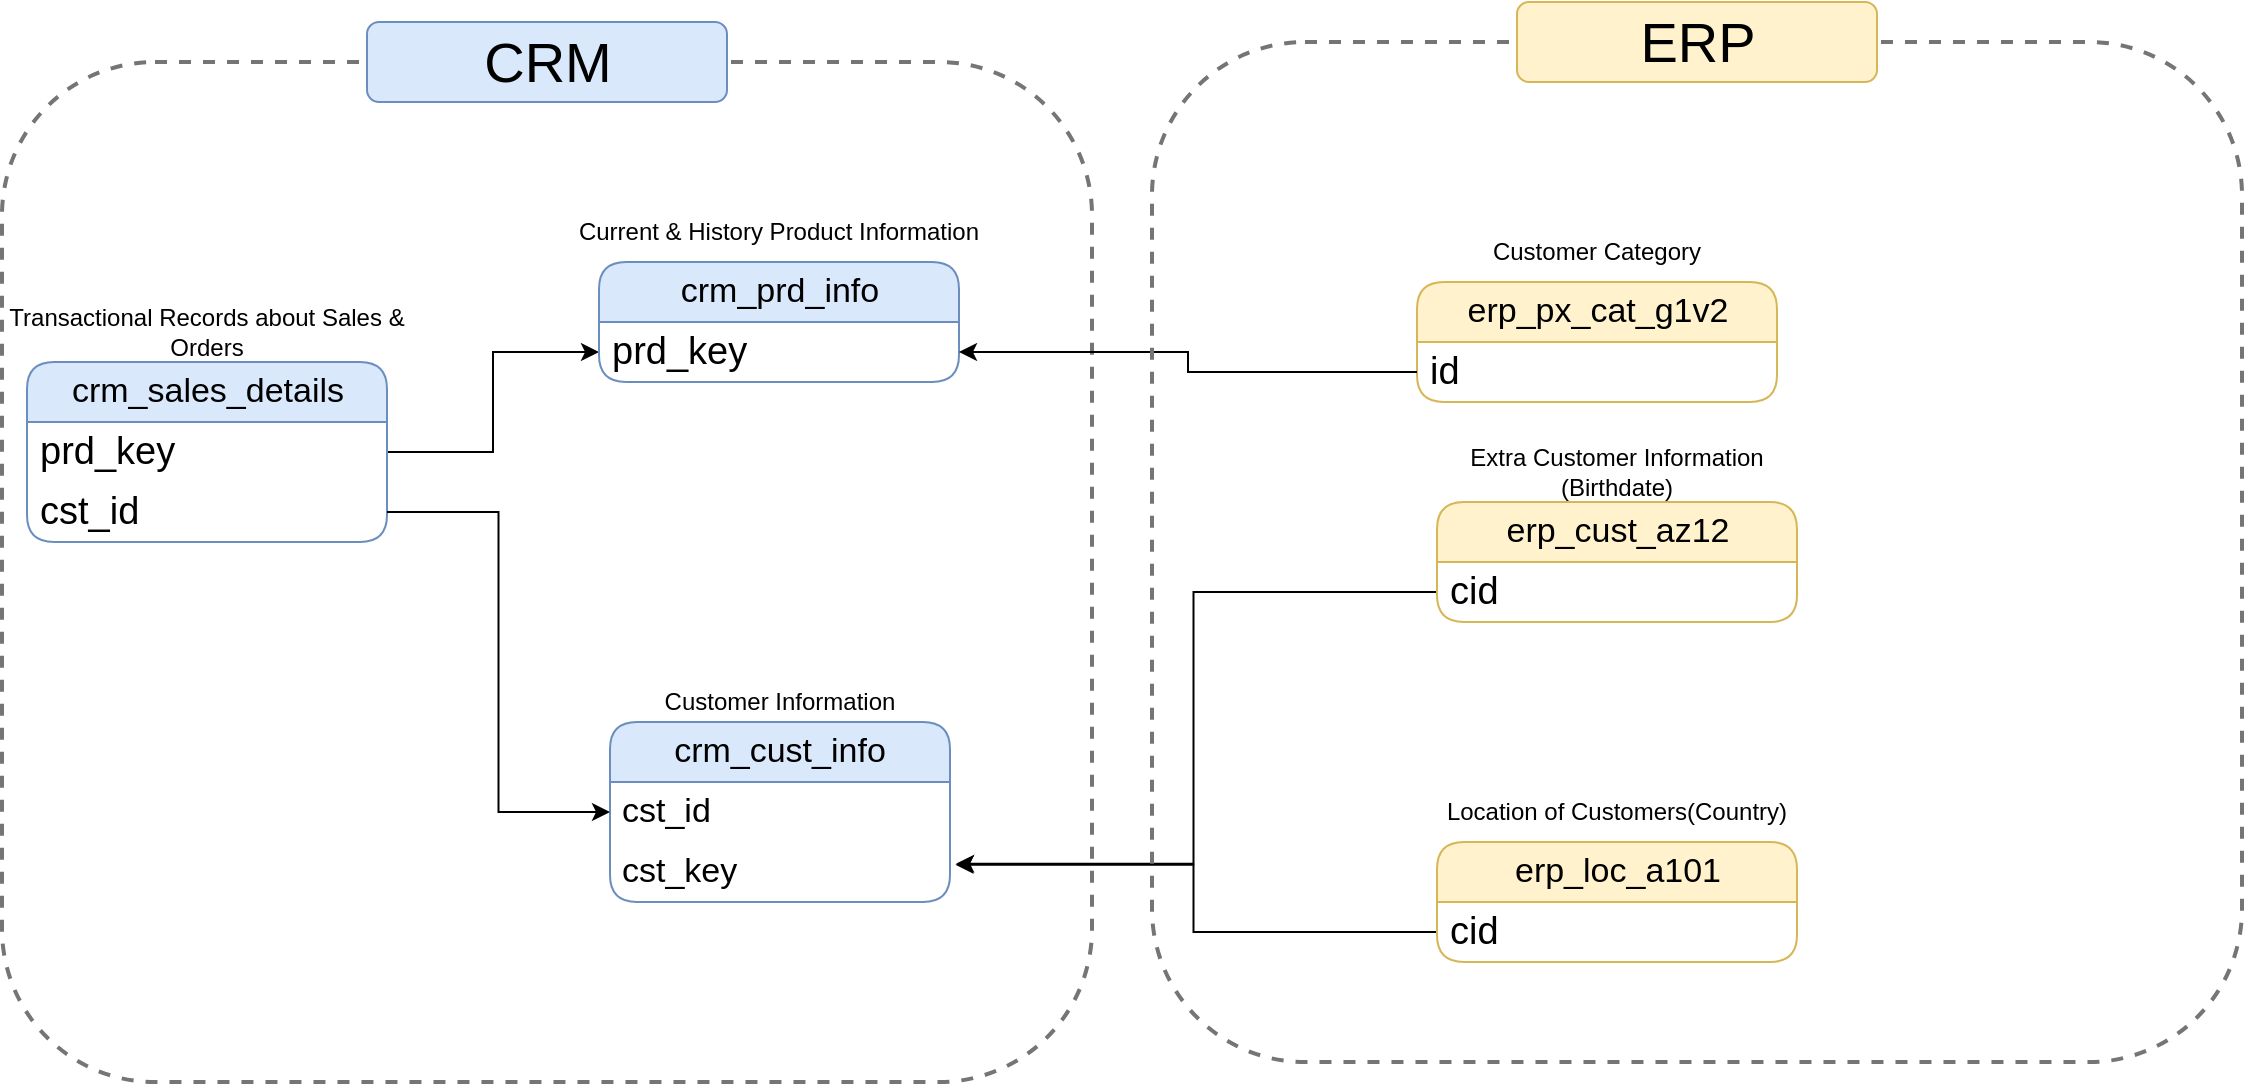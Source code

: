 <mxfile version="26.0.16">
  <diagram name="Page-1" id="lhVvdgo-Cbiv11EMsBuQ">
    <mxGraphModel dx="1434" dy="833" grid="1" gridSize="10" guides="1" tooltips="1" connect="1" arrows="1" fold="1" page="1" pageScale="1" pageWidth="827" pageHeight="1169" math="0" shadow="0">
      <root>
        <mxCell id="0" />
        <mxCell id="1" parent="0" />
        <mxCell id="tF_UOsSexNOaOGYy29BZ-62" value="" style="rounded=1;whiteSpace=wrap;html=1;fillColor=none;dashed=1;strokeWidth=2;strokeColor=#757575;" vertex="1" parent="1">
          <mxGeometry x="25" y="190" width="545" height="510" as="geometry" />
        </mxCell>
        <mxCell id="tF_UOsSexNOaOGYy29BZ-21" style="edgeStyle=orthogonalEdgeStyle;rounded=0;orthogonalLoop=1;jettySize=auto;html=1;exitX=1;exitY=0.5;exitDx=0;exitDy=0;" edge="1" parent="1" source="tF_UOsSexNOaOGYy29BZ-14" target="tF_UOsSexNOaOGYy29BZ-11">
          <mxGeometry relative="1" as="geometry" />
        </mxCell>
        <mxCell id="tF_UOsSexNOaOGYy29BZ-27" value="" style="group;movable=1;resizable=1;rotatable=1;deletable=1;editable=1;locked=0;connectable=1;" vertex="1" connectable="0" parent="1">
          <mxGeometry x="25" y="310" width="205" height="120" as="geometry" />
        </mxCell>
        <mxCell id="tF_UOsSexNOaOGYy29BZ-13" value="&lt;font style=&quot;font-size: 17px;&quot;&gt;crm_sales_details&lt;/font&gt;" style="swimlane;fontStyle=0;childLayout=stackLayout;horizontal=1;startSize=30;horizontalStack=0;resizeParent=1;resizeParentMax=0;resizeLast=0;collapsible=1;marginBottom=0;whiteSpace=wrap;html=1;rounded=1;fillColor=#dae8fc;strokeColor=#6c8ebf;" vertex="1" parent="tF_UOsSexNOaOGYy29BZ-27">
          <mxGeometry x="12.5" y="30" width="180" height="90" as="geometry" />
        </mxCell>
        <mxCell id="tF_UOsSexNOaOGYy29BZ-14" value="prd_key" style="text;strokeColor=none;fillColor=none;align=left;verticalAlign=middle;spacingLeft=4;spacingRight=4;overflow=hidden;points=[[0,0.5],[1,0.5]];portConstraint=eastwest;rotatable=1;whiteSpace=wrap;html=1;fontSize=19;movable=1;resizable=1;deletable=1;editable=1;locked=0;connectable=1;" vertex="1" parent="tF_UOsSexNOaOGYy29BZ-13">
          <mxGeometry y="30" width="180" height="30" as="geometry" />
        </mxCell>
        <mxCell id="tF_UOsSexNOaOGYy29BZ-15" value="cst_id" style="text;strokeColor=none;fillColor=none;align=left;verticalAlign=middle;spacingLeft=4;spacingRight=4;overflow=hidden;points=[[0,0.5],[1,0.5]];portConstraint=eastwest;rotatable=1;whiteSpace=wrap;html=1;fontSize=19;movable=1;resizable=1;deletable=1;editable=1;locked=0;connectable=1;" vertex="1" parent="tF_UOsSexNOaOGYy29BZ-13">
          <mxGeometry y="60" width="180" height="30" as="geometry" />
        </mxCell>
        <mxCell id="tF_UOsSexNOaOGYy29BZ-16" value="Transactional Records about Sales &amp;amp; Orders" style="text;html=1;align=center;verticalAlign=middle;whiteSpace=wrap;rounded=0;" vertex="1" parent="tF_UOsSexNOaOGYy29BZ-27">
          <mxGeometry width="205" height="30" as="geometry" />
        </mxCell>
        <mxCell id="tF_UOsSexNOaOGYy29BZ-37" value="" style="group" vertex="1" connectable="0" parent="1">
          <mxGeometry x="311" y="260" width="205" height="90" as="geometry" />
        </mxCell>
        <mxCell id="tF_UOsSexNOaOGYy29BZ-10" value="&lt;font style=&quot;font-size: 17px;&quot;&gt;crm_prd_info&lt;/font&gt;" style="swimlane;fontStyle=0;childLayout=stackLayout;horizontal=1;startSize=30;horizontalStack=0;resizeParent=1;resizeParentMax=0;resizeLast=0;collapsible=1;marginBottom=0;whiteSpace=wrap;html=1;rounded=1;fillColor=#dae8fc;strokeColor=#6c8ebf;" vertex="1" parent="tF_UOsSexNOaOGYy29BZ-37">
          <mxGeometry x="12.5" y="30" width="180" height="60" as="geometry" />
        </mxCell>
        <mxCell id="tF_UOsSexNOaOGYy29BZ-11" value="prd_key" style="text;strokeColor=none;fillColor=none;align=left;verticalAlign=middle;spacingLeft=4;spacingRight=4;overflow=hidden;points=[[0,0.5],[1,0.5]];portConstraint=eastwest;rotatable=0;whiteSpace=wrap;html=1;fontSize=19;" vertex="1" parent="tF_UOsSexNOaOGYy29BZ-10">
          <mxGeometry y="30" width="180" height="30" as="geometry" />
        </mxCell>
        <mxCell id="tF_UOsSexNOaOGYy29BZ-12" value="Current &amp;amp; History Product Information" style="text;html=1;align=center;verticalAlign=middle;whiteSpace=wrap;rounded=0;" vertex="1" parent="tF_UOsSexNOaOGYy29BZ-37">
          <mxGeometry width="205" height="30" as="geometry" />
        </mxCell>
        <mxCell id="tF_UOsSexNOaOGYy29BZ-47" value="" style="group" vertex="1" connectable="0" parent="1">
          <mxGeometry x="329" y="500" width="170" height="110" as="geometry" />
        </mxCell>
        <mxCell id="tF_UOsSexNOaOGYy29BZ-40" value="&lt;font&gt;crm_cust_info&lt;/font&gt;" style="swimlane;fontStyle=0;childLayout=stackLayout;horizontal=1;startSize=30;horizontalStack=0;resizeParent=1;resizeParentMax=0;resizeLast=0;collapsible=1;marginBottom=0;whiteSpace=wrap;html=1;rounded=1;fillColor=#dae8fc;strokeColor=#6c8ebf;fontSize=17;" vertex="1" parent="tF_UOsSexNOaOGYy29BZ-47">
          <mxGeometry y="20" width="170" height="90" as="geometry" />
        </mxCell>
        <mxCell id="tF_UOsSexNOaOGYy29BZ-41" value="cst_id" style="text;strokeColor=none;fillColor=none;align=left;verticalAlign=middle;spacingLeft=4;spacingRight=4;overflow=hidden;points=[[0,0.5],[1,0.5]];portConstraint=eastwest;rotatable=0;whiteSpace=wrap;html=1;fontSize=17;" vertex="1" parent="tF_UOsSexNOaOGYy29BZ-40">
          <mxGeometry y="30" width="170" height="30" as="geometry" />
        </mxCell>
        <mxCell id="tF_UOsSexNOaOGYy29BZ-42" value="cst_key" style="text;strokeColor=none;fillColor=none;align=left;verticalAlign=middle;spacingLeft=4;spacingRight=4;overflow=hidden;points=[[0,0.5],[1,0.5]];portConstraint=eastwest;rotatable=0;whiteSpace=wrap;html=1;rounded=1;fontSize=17;" vertex="1" parent="tF_UOsSexNOaOGYy29BZ-40">
          <mxGeometry y="60" width="170" height="30" as="geometry" />
        </mxCell>
        <mxCell id="tF_UOsSexNOaOGYy29BZ-46" value="Customer Information" style="text;html=1;align=center;verticalAlign=middle;whiteSpace=wrap;rounded=0;" vertex="1" parent="tF_UOsSexNOaOGYy29BZ-47">
          <mxGeometry x="12.143" width="145.714" height="20" as="geometry" />
        </mxCell>
        <mxCell id="tF_UOsSexNOaOGYy29BZ-48" style="edgeStyle=orthogonalEdgeStyle;rounded=0;orthogonalLoop=1;jettySize=auto;html=1;exitX=1;exitY=0.5;exitDx=0;exitDy=0;entryX=0;entryY=0.5;entryDx=0;entryDy=0;" edge="1" parent="1" source="tF_UOsSexNOaOGYy29BZ-15" target="tF_UOsSexNOaOGYy29BZ-41">
          <mxGeometry relative="1" as="geometry" />
        </mxCell>
        <mxCell id="tF_UOsSexNOaOGYy29BZ-49" style="edgeStyle=orthogonalEdgeStyle;rounded=0;orthogonalLoop=1;jettySize=auto;html=1;entryX=1.018;entryY=0.361;entryDx=0;entryDy=0;entryPerimeter=0;" edge="1" parent="1" source="tF_UOsSexNOaOGYy29BZ-30" target="tF_UOsSexNOaOGYy29BZ-42">
          <mxGeometry relative="1" as="geometry" />
        </mxCell>
        <mxCell id="tF_UOsSexNOaOGYy29BZ-54" style="edgeStyle=orthogonalEdgeStyle;rounded=0;orthogonalLoop=1;jettySize=auto;html=1;entryX=1.016;entryY=0.38;entryDx=0;entryDy=0;entryPerimeter=0;" edge="1" parent="1" source="tF_UOsSexNOaOGYy29BZ-52" target="tF_UOsSexNOaOGYy29BZ-42">
          <mxGeometry relative="1" as="geometry" />
        </mxCell>
        <mxCell id="tF_UOsSexNOaOGYy29BZ-55" value="" style="group" vertex="1" connectable="0" parent="1">
          <mxGeometry x="730" y="550" width="205" height="90" as="geometry" />
        </mxCell>
        <mxCell id="tF_UOsSexNOaOGYy29BZ-50" value="Location of Customers(Country)" style="text;html=1;align=center;verticalAlign=middle;whiteSpace=wrap;rounded=0;" vertex="1" parent="tF_UOsSexNOaOGYy29BZ-55">
          <mxGeometry width="205" height="30" as="geometry" />
        </mxCell>
        <mxCell id="tF_UOsSexNOaOGYy29BZ-51" value="&lt;font style=&quot;font-size: 17px;&quot;&gt;erp_loc_a101&lt;/font&gt;" style="swimlane;fontStyle=0;childLayout=stackLayout;horizontal=1;startSize=30;horizontalStack=0;resizeParent=1;resizeParentMax=0;resizeLast=0;collapsible=1;marginBottom=0;whiteSpace=wrap;html=1;rounded=1;fillColor=#fff2cc;strokeColor=#d6b656;" vertex="1" parent="tF_UOsSexNOaOGYy29BZ-55">
          <mxGeometry x="12.5" y="30" width="180" height="60" as="geometry" />
        </mxCell>
        <mxCell id="tF_UOsSexNOaOGYy29BZ-52" value="cid" style="text;strokeColor=none;fillColor=none;align=left;verticalAlign=middle;spacingLeft=4;spacingRight=4;overflow=hidden;points=[[0,0.5],[1,0.5]];portConstraint=eastwest;rotatable=0;whiteSpace=wrap;html=1;fontSize=19;" vertex="1" parent="tF_UOsSexNOaOGYy29BZ-51">
          <mxGeometry y="30" width="180" height="30" as="geometry" />
        </mxCell>
        <mxCell id="tF_UOsSexNOaOGYy29BZ-56" value="" style="group" vertex="1" connectable="0" parent="1">
          <mxGeometry x="730" y="380" width="205" height="90" as="geometry" />
        </mxCell>
        <mxCell id="tF_UOsSexNOaOGYy29BZ-29" value="&lt;font style=&quot;font-size: 17px;&quot;&gt;erp_cust_az12&lt;/font&gt;" style="swimlane;fontStyle=0;childLayout=stackLayout;horizontal=1;startSize=30;horizontalStack=0;resizeParent=1;resizeParentMax=0;resizeLast=0;collapsible=1;marginBottom=0;whiteSpace=wrap;html=1;rounded=1;fillColor=#fff2cc;strokeColor=#d6b656;" vertex="1" parent="tF_UOsSexNOaOGYy29BZ-56">
          <mxGeometry x="12.5" y="30" width="180" height="60" as="geometry" />
        </mxCell>
        <mxCell id="tF_UOsSexNOaOGYy29BZ-30" value="cid" style="text;strokeColor=none;fillColor=none;align=left;verticalAlign=middle;spacingLeft=4;spacingRight=4;overflow=hidden;points=[[0,0.5],[1,0.5]];portConstraint=eastwest;rotatable=0;whiteSpace=wrap;html=1;fontSize=19;movable=0;resizable=0;deletable=0;editable=0;locked=1;connectable=0;" vertex="1" parent="tF_UOsSexNOaOGYy29BZ-29">
          <mxGeometry y="30" width="180" height="30" as="geometry" />
        </mxCell>
        <mxCell id="tF_UOsSexNOaOGYy29BZ-31" value="Extra Customer Information (Birthdate)" style="text;html=1;align=center;verticalAlign=middle;whiteSpace=wrap;rounded=0;" vertex="1" parent="tF_UOsSexNOaOGYy29BZ-56">
          <mxGeometry width="205" height="30" as="geometry" />
        </mxCell>
        <mxCell id="tF_UOsSexNOaOGYy29BZ-57" value="" style="group" vertex="1" connectable="0" parent="1">
          <mxGeometry x="720" y="270" width="205" height="90" as="geometry" />
        </mxCell>
        <mxCell id="tF_UOsSexNOaOGYy29BZ-58" value="&lt;font style=&quot;font-size: 17px;&quot;&gt;erp_px_cat_g1v2&lt;/font&gt;" style="swimlane;fontStyle=0;childLayout=stackLayout;horizontal=1;startSize=30;horizontalStack=0;resizeParent=1;resizeParentMax=0;resizeLast=0;collapsible=1;marginBottom=0;whiteSpace=wrap;html=1;rounded=1;fillColor=#fff2cc;strokeColor=#d6b656;container=0;" vertex="1" parent="tF_UOsSexNOaOGYy29BZ-57">
          <mxGeometry x="12.5" y="30" width="180" height="60" as="geometry" />
        </mxCell>
        <mxCell id="tF_UOsSexNOaOGYy29BZ-60" value="Customer Category" style="text;html=1;align=center;verticalAlign=middle;whiteSpace=wrap;rounded=0;" vertex="1" parent="tF_UOsSexNOaOGYy29BZ-57">
          <mxGeometry width="205" height="30" as="geometry" />
        </mxCell>
        <mxCell id="tF_UOsSexNOaOGYy29BZ-59" value="id" style="text;strokeColor=none;fillColor=none;align=left;verticalAlign=middle;spacingLeft=4;spacingRight=4;overflow=hidden;points=[[0,0.5],[1,0.5]];portConstraint=eastwest;rotatable=1;whiteSpace=wrap;html=1;fontSize=19;movable=1;resizable=1;deletable=1;editable=1;locked=0;connectable=1;" vertex="1" parent="tF_UOsSexNOaOGYy29BZ-57">
          <mxGeometry x="12.5" y="60" width="180" height="30" as="geometry" />
        </mxCell>
        <mxCell id="tF_UOsSexNOaOGYy29BZ-61" style="edgeStyle=orthogonalEdgeStyle;rounded=0;orthogonalLoop=1;jettySize=auto;html=1;entryX=1;entryY=0.5;entryDx=0;entryDy=0;" edge="1" parent="1" source="tF_UOsSexNOaOGYy29BZ-59" target="tF_UOsSexNOaOGYy29BZ-11">
          <mxGeometry relative="1" as="geometry" />
        </mxCell>
        <mxCell id="tF_UOsSexNOaOGYy29BZ-63" value="" style="rounded=1;whiteSpace=wrap;html=1;fillColor=none;dashed=1;strokeWidth=2;strokeColor=#757575;" vertex="1" parent="1">
          <mxGeometry x="600" y="180" width="545" height="510" as="geometry" />
        </mxCell>
        <mxCell id="tF_UOsSexNOaOGYy29BZ-65" value="&lt;font style=&quot;font-size: 28px;&quot;&gt;CRM&lt;/font&gt;" style="rounded=1;whiteSpace=wrap;html=1;fillColor=#dae8fc;strokeColor=#6c8ebf;" vertex="1" parent="1">
          <mxGeometry x="207.5" y="170" width="180" height="40" as="geometry" />
        </mxCell>
        <mxCell id="tF_UOsSexNOaOGYy29BZ-66" value="&lt;font style=&quot;font-size: 28px;&quot;&gt;ERP&lt;/font&gt;" style="rounded=1;whiteSpace=wrap;html=1;fillColor=#fff2cc;strokeColor=#d6b656;" vertex="1" parent="1">
          <mxGeometry x="782.5" y="160" width="180" height="40" as="geometry" />
        </mxCell>
      </root>
    </mxGraphModel>
  </diagram>
</mxfile>
